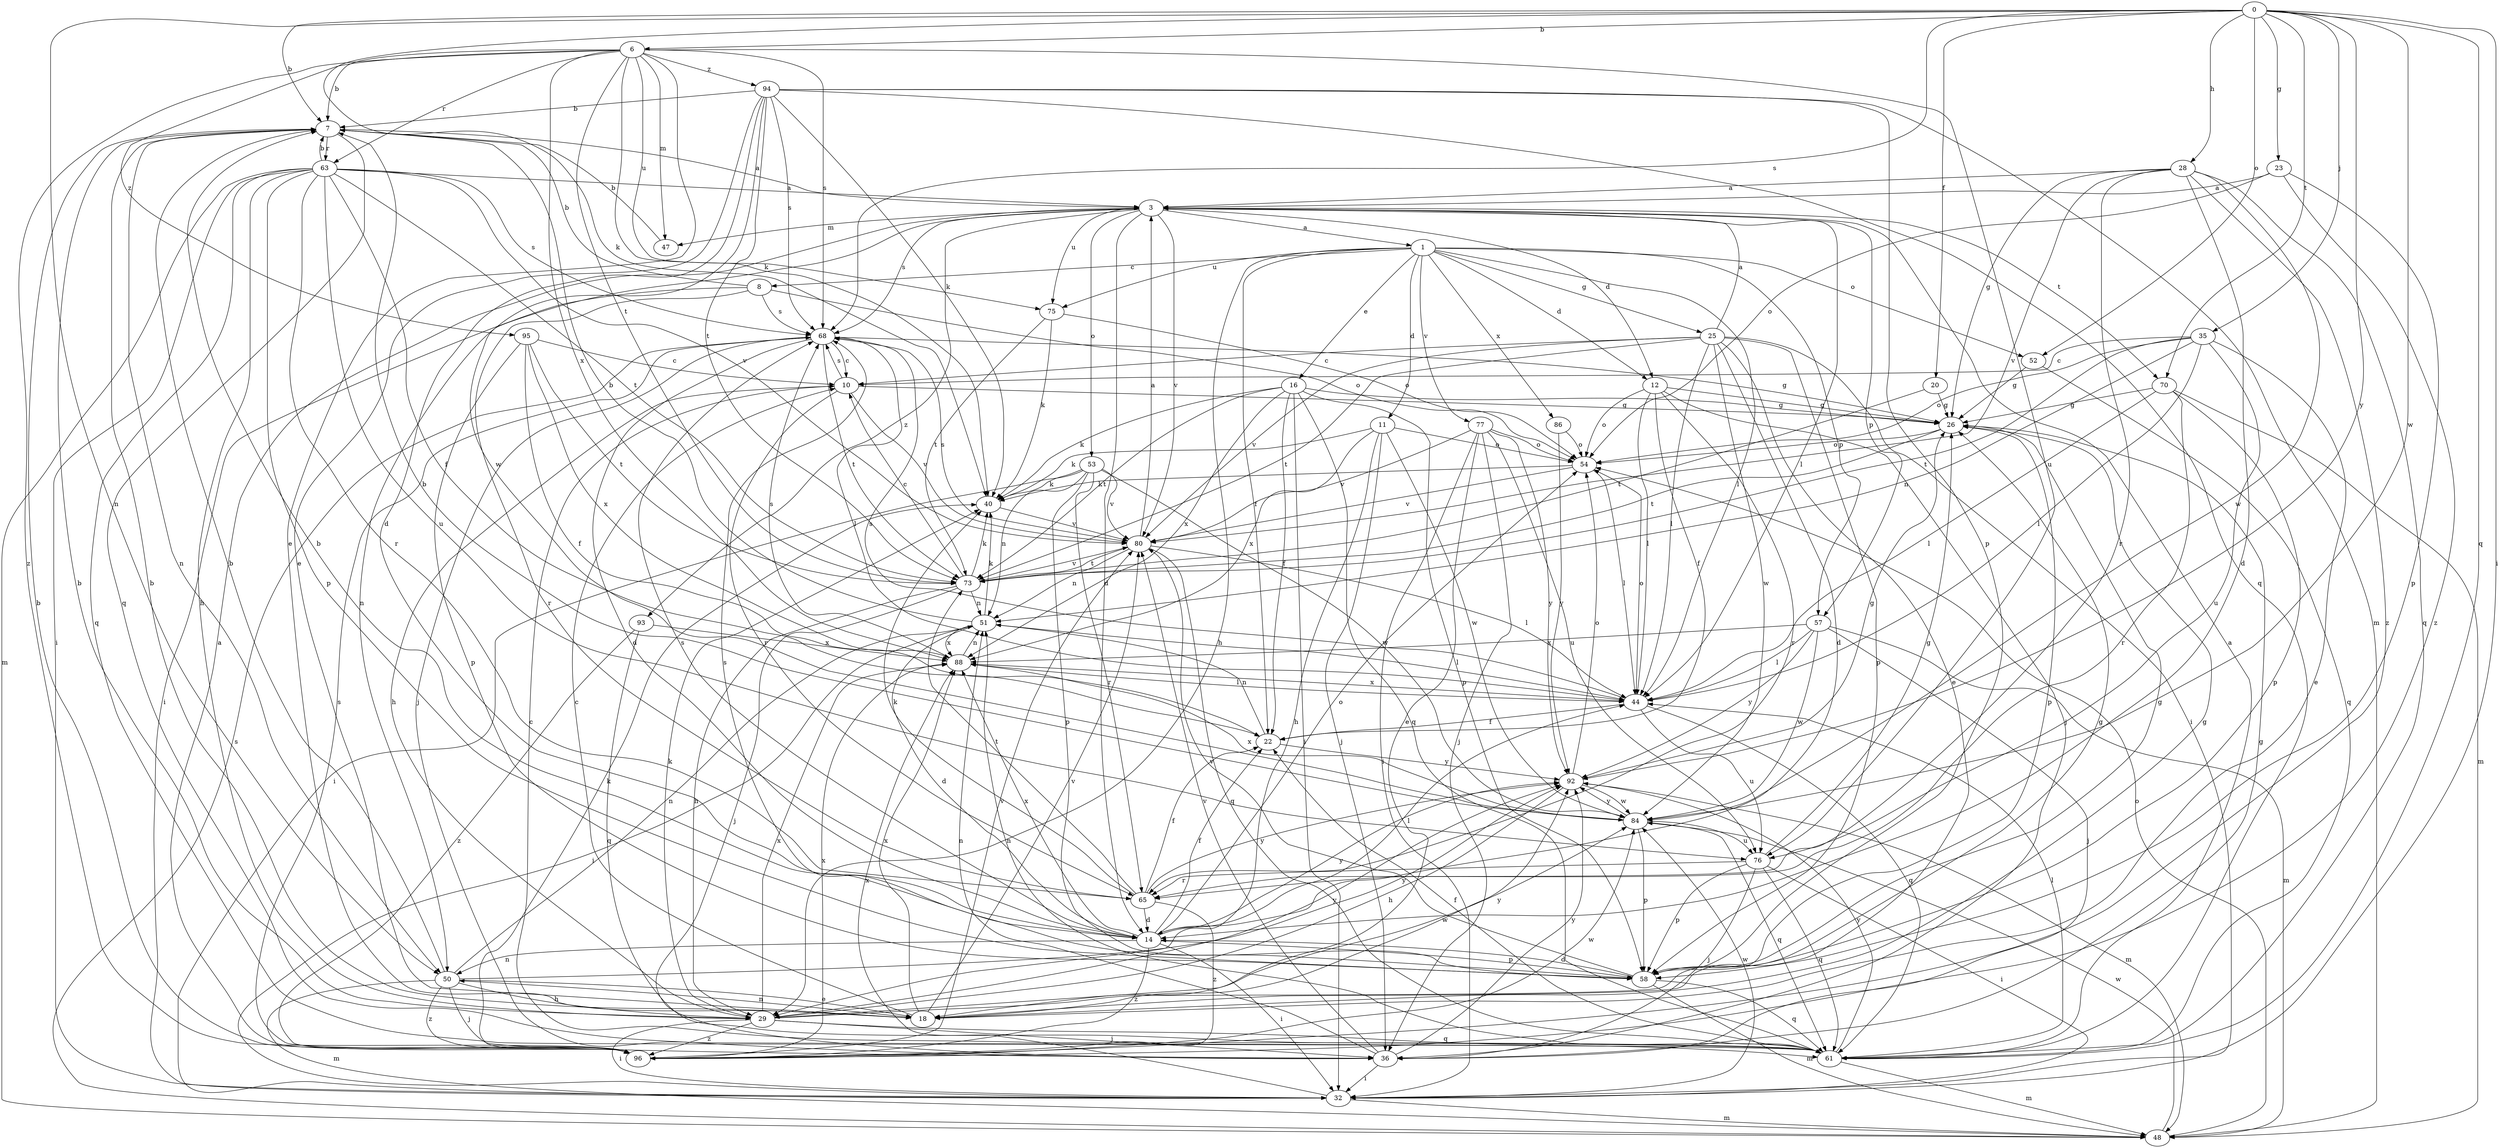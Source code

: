strict digraph  {
0;
1;
3;
6;
7;
8;
10;
11;
12;
14;
16;
18;
20;
22;
23;
25;
26;
28;
29;
32;
35;
36;
40;
44;
47;
48;
50;
51;
52;
53;
54;
57;
58;
61;
63;
65;
68;
70;
73;
75;
76;
77;
80;
84;
86;
88;
92;
93;
94;
95;
96;
0 -> 6  [label=b];
0 -> 7  [label=b];
0 -> 20  [label=f];
0 -> 23  [label=g];
0 -> 28  [label=h];
0 -> 32  [label=i];
0 -> 35  [label=j];
0 -> 40  [label=k];
0 -> 50  [label=n];
0 -> 52  [label=o];
0 -> 61  [label=q];
0 -> 68  [label=s];
0 -> 70  [label=t];
0 -> 84  [label=w];
0 -> 92  [label=y];
1 -> 8  [label=c];
1 -> 11  [label=d];
1 -> 12  [label=d];
1 -> 16  [label=e];
1 -> 22  [label=f];
1 -> 25  [label=g];
1 -> 29  [label=h];
1 -> 44  [label=l];
1 -> 52  [label=o];
1 -> 57  [label=p];
1 -> 75  [label=u];
1 -> 77  [label=v];
1 -> 86  [label=x];
3 -> 1  [label=a];
3 -> 12  [label=d];
3 -> 14  [label=d];
3 -> 44  [label=l];
3 -> 47  [label=m];
3 -> 50  [label=n];
3 -> 53  [label=o];
3 -> 57  [label=p];
3 -> 68  [label=s];
3 -> 70  [label=t];
3 -> 75  [label=u];
3 -> 80  [label=v];
3 -> 93  [label=z];
6 -> 7  [label=b];
6 -> 18  [label=e];
6 -> 40  [label=k];
6 -> 47  [label=m];
6 -> 63  [label=r];
6 -> 68  [label=s];
6 -> 73  [label=t];
6 -> 75  [label=u];
6 -> 76  [label=u];
6 -> 88  [label=x];
6 -> 94  [label=z];
6 -> 95  [label=z];
6 -> 96  [label=z];
7 -> 3  [label=a];
7 -> 50  [label=n];
7 -> 61  [label=q];
7 -> 63  [label=r];
8 -> 7  [label=b];
8 -> 32  [label=i];
8 -> 54  [label=o];
8 -> 65  [label=r];
8 -> 68  [label=s];
10 -> 26  [label=g];
10 -> 29  [label=h];
10 -> 65  [label=r];
10 -> 68  [label=s];
10 -> 80  [label=v];
11 -> 29  [label=h];
11 -> 36  [label=j];
11 -> 40  [label=k];
11 -> 54  [label=o];
11 -> 84  [label=w];
11 -> 88  [label=x];
12 -> 22  [label=f];
12 -> 26  [label=g];
12 -> 36  [label=j];
12 -> 44  [label=l];
12 -> 54  [label=o];
12 -> 65  [label=r];
14 -> 7  [label=b];
14 -> 22  [label=f];
14 -> 32  [label=i];
14 -> 44  [label=l];
14 -> 50  [label=n];
14 -> 54  [label=o];
14 -> 58  [label=p];
14 -> 68  [label=s];
14 -> 88  [label=x];
14 -> 92  [label=y];
14 -> 96  [label=z];
16 -> 22  [label=f];
16 -> 26  [label=g];
16 -> 32  [label=i];
16 -> 40  [label=k];
16 -> 58  [label=p];
16 -> 61  [label=q];
16 -> 73  [label=t];
16 -> 88  [label=x];
18 -> 7  [label=b];
18 -> 10  [label=c];
18 -> 26  [label=g];
18 -> 50  [label=n];
18 -> 80  [label=v];
18 -> 88  [label=x];
18 -> 92  [label=y];
20 -> 26  [label=g];
20 -> 73  [label=t];
22 -> 51  [label=n];
22 -> 92  [label=y];
23 -> 3  [label=a];
23 -> 54  [label=o];
23 -> 58  [label=p];
23 -> 96  [label=z];
25 -> 3  [label=a];
25 -> 10  [label=c];
25 -> 14  [label=d];
25 -> 18  [label=e];
25 -> 32  [label=i];
25 -> 44  [label=l];
25 -> 58  [label=p];
25 -> 73  [label=t];
25 -> 80  [label=v];
25 -> 84  [label=w];
26 -> 54  [label=o];
26 -> 58  [label=p];
26 -> 73  [label=t];
28 -> 3  [label=a];
28 -> 14  [label=d];
28 -> 26  [label=g];
28 -> 61  [label=q];
28 -> 65  [label=r];
28 -> 80  [label=v];
28 -> 84  [label=w];
28 -> 96  [label=z];
29 -> 7  [label=b];
29 -> 26  [label=g];
29 -> 32  [label=i];
29 -> 36  [label=j];
29 -> 40  [label=k];
29 -> 61  [label=q];
29 -> 84  [label=w];
29 -> 88  [label=x];
29 -> 92  [label=y];
29 -> 96  [label=z];
32 -> 48  [label=m];
32 -> 84  [label=w];
32 -> 88  [label=x];
35 -> 10  [label=c];
35 -> 18  [label=e];
35 -> 44  [label=l];
35 -> 51  [label=n];
35 -> 54  [label=o];
35 -> 73  [label=t];
35 -> 76  [label=u];
36 -> 26  [label=g];
36 -> 32  [label=i];
36 -> 51  [label=n];
36 -> 80  [label=v];
36 -> 92  [label=y];
40 -> 80  [label=v];
44 -> 22  [label=f];
44 -> 54  [label=o];
44 -> 61  [label=q];
44 -> 68  [label=s];
44 -> 76  [label=u];
44 -> 88  [label=x];
47 -> 7  [label=b];
48 -> 54  [label=o];
48 -> 68  [label=s];
48 -> 84  [label=w];
50 -> 7  [label=b];
50 -> 18  [label=e];
50 -> 29  [label=h];
50 -> 36  [label=j];
50 -> 48  [label=m];
50 -> 51  [label=n];
50 -> 92  [label=y];
50 -> 96  [label=z];
51 -> 7  [label=b];
51 -> 14  [label=d];
51 -> 32  [label=i];
51 -> 40  [label=k];
51 -> 44  [label=l];
51 -> 88  [label=x];
52 -> 26  [label=g];
52 -> 61  [label=q];
53 -> 32  [label=i];
53 -> 40  [label=k];
53 -> 51  [label=n];
53 -> 58  [label=p];
53 -> 65  [label=r];
53 -> 80  [label=v];
53 -> 84  [label=w];
54 -> 40  [label=k];
54 -> 44  [label=l];
54 -> 80  [label=v];
57 -> 36  [label=j];
57 -> 44  [label=l];
57 -> 48  [label=m];
57 -> 84  [label=w];
57 -> 88  [label=x];
57 -> 92  [label=y];
58 -> 14  [label=d];
58 -> 26  [label=g];
58 -> 48  [label=m];
58 -> 61  [label=q];
58 -> 68  [label=s];
58 -> 80  [label=v];
61 -> 3  [label=a];
61 -> 10  [label=c];
61 -> 22  [label=f];
61 -> 44  [label=l];
61 -> 48  [label=m];
61 -> 51  [label=n];
61 -> 92  [label=y];
63 -> 3  [label=a];
63 -> 7  [label=b];
63 -> 22  [label=f];
63 -> 29  [label=h];
63 -> 32  [label=i];
63 -> 48  [label=m];
63 -> 58  [label=p];
63 -> 61  [label=q];
63 -> 65  [label=r];
63 -> 68  [label=s];
63 -> 73  [label=t];
63 -> 76  [label=u];
63 -> 80  [label=v];
65 -> 14  [label=d];
65 -> 22  [label=f];
65 -> 40  [label=k];
65 -> 73  [label=t];
65 -> 92  [label=y];
65 -> 96  [label=z];
68 -> 10  [label=c];
68 -> 14  [label=d];
68 -> 26  [label=g];
68 -> 36  [label=j];
68 -> 44  [label=l];
68 -> 73  [label=t];
70 -> 26  [label=g];
70 -> 44  [label=l];
70 -> 48  [label=m];
70 -> 58  [label=p];
70 -> 65  [label=r];
73 -> 10  [label=c];
73 -> 29  [label=h];
73 -> 36  [label=j];
73 -> 40  [label=k];
73 -> 51  [label=n];
73 -> 80  [label=v];
75 -> 40  [label=k];
75 -> 54  [label=o];
75 -> 73  [label=t];
76 -> 26  [label=g];
76 -> 32  [label=i];
76 -> 36  [label=j];
76 -> 58  [label=p];
76 -> 61  [label=q];
76 -> 65  [label=r];
77 -> 18  [label=e];
77 -> 32  [label=i];
77 -> 36  [label=j];
77 -> 54  [label=o];
77 -> 76  [label=u];
77 -> 80  [label=v];
77 -> 92  [label=y];
80 -> 3  [label=a];
80 -> 44  [label=l];
80 -> 51  [label=n];
80 -> 61  [label=q];
80 -> 68  [label=s];
80 -> 73  [label=t];
84 -> 7  [label=b];
84 -> 58  [label=p];
84 -> 61  [label=q];
84 -> 76  [label=u];
84 -> 88  [label=x];
84 -> 92  [label=y];
86 -> 54  [label=o];
86 -> 92  [label=y];
88 -> 44  [label=l];
88 -> 51  [label=n];
88 -> 68  [label=s];
92 -> 26  [label=g];
92 -> 29  [label=h];
92 -> 48  [label=m];
92 -> 54  [label=o];
92 -> 84  [label=w];
93 -> 61  [label=q];
93 -> 88  [label=x];
93 -> 96  [label=z];
94 -> 7  [label=b];
94 -> 14  [label=d];
94 -> 18  [label=e];
94 -> 40  [label=k];
94 -> 48  [label=m];
94 -> 58  [label=p];
94 -> 61  [label=q];
94 -> 68  [label=s];
94 -> 73  [label=t];
94 -> 84  [label=w];
95 -> 10  [label=c];
95 -> 22  [label=f];
95 -> 58  [label=p];
95 -> 73  [label=t];
95 -> 88  [label=x];
96 -> 3  [label=a];
96 -> 7  [label=b];
96 -> 40  [label=k];
96 -> 68  [label=s];
96 -> 80  [label=v];
96 -> 84  [label=w];
96 -> 88  [label=x];
}

